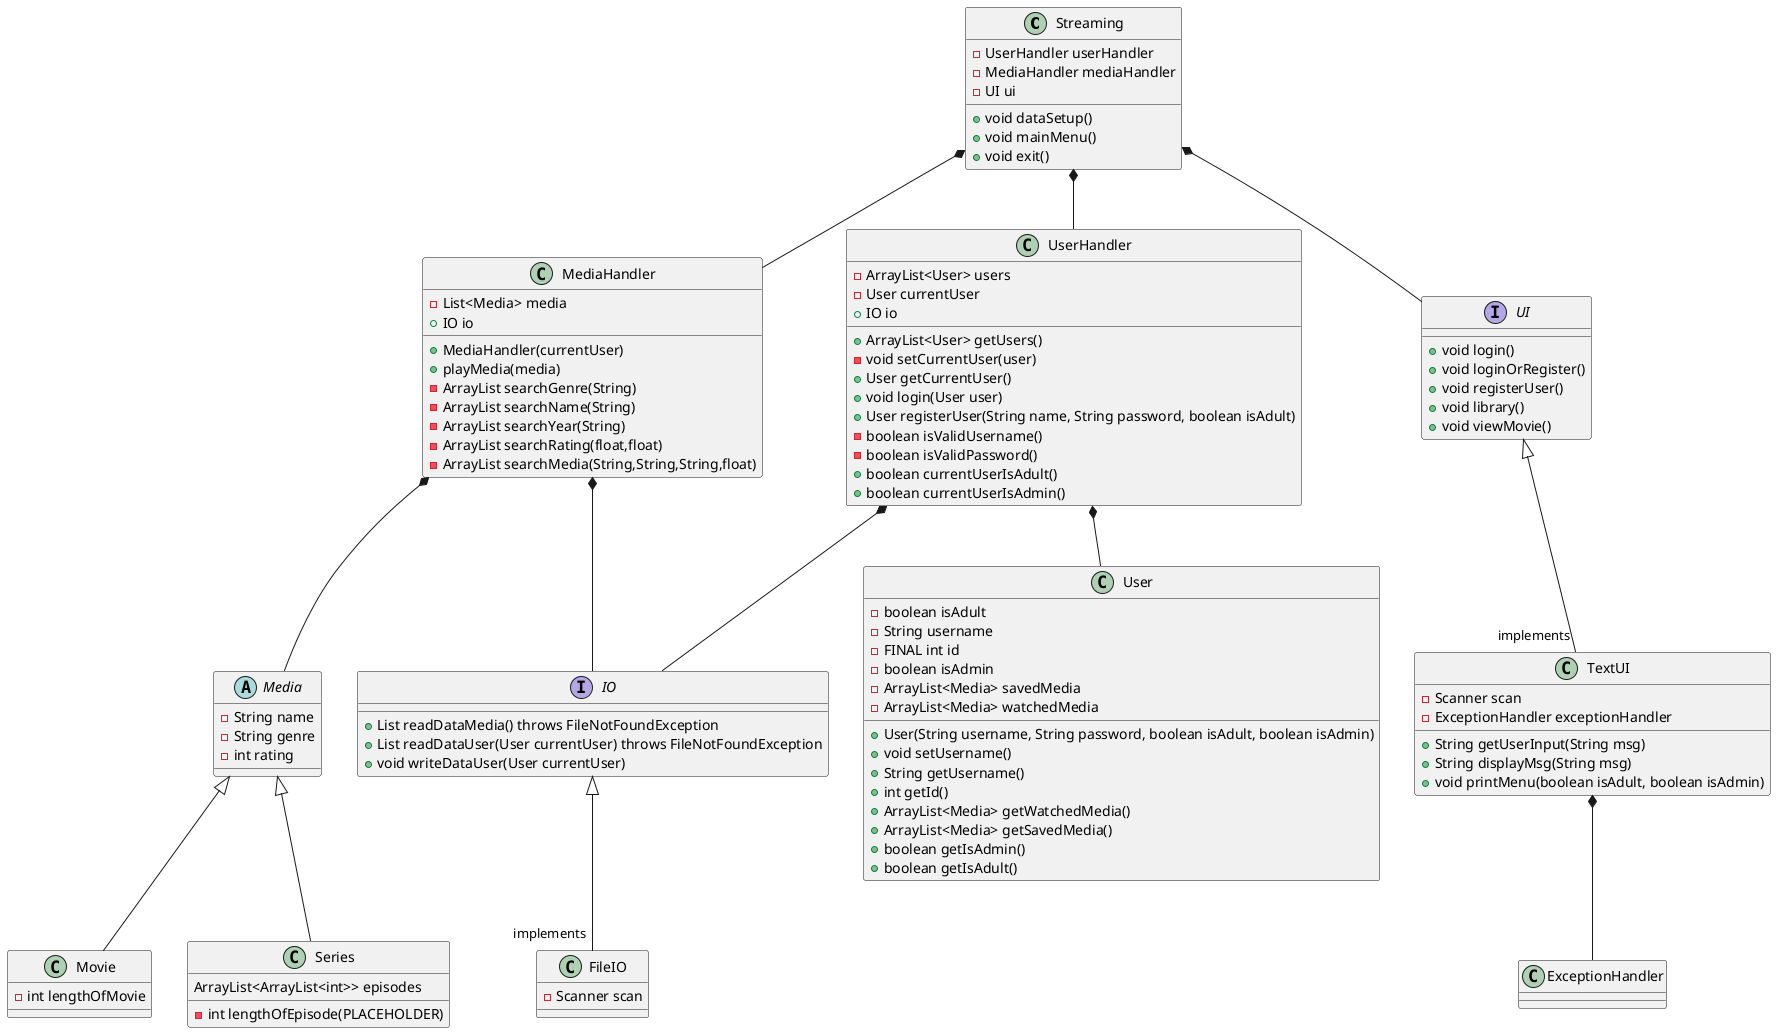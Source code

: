 @startuml
'https://plantuml.com/class-diagram

class Streaming
class MediaHandler
abstract class Media
class Movie
class Series
class UserHandler
class FileIO
interface IO
interface UI
class TextUI
class ExceptionHandler
class User



Streaming *-- UserHandler
UserHandler *-- User
Streaming *-- MediaHandler
MediaHandler *-- Media
Media <|--  Movie
Media <|--  Series

IO <|-- "implements" FileIO
UI <|-- "implements" TextUI
TextUI *-- ExceptionHandler
UserHandler *-- IO
MediaHandler *-- IO
'''Streaming *-- IO
Streaming *-- UI

UserHandler : + ArrayList<User> getUsers()
UserHandler : - void setCurrentUser(user)
UserHandler : + User getCurrentUser()
UserHandler : - ArrayList<User> users
UserHandler : - User currentUser
UserHandler : + void login(User user)
UserHandler : + User registerUser(String name, String password, boolean isAdult)
UserHandler : - boolean isValidUsername()
UserHandler : - boolean isValidPassword()
UserHandler : + boolean currentUserIsAdult()
UserHandler : + boolean currentUserIsAdmin()
UserHandler : + IO io

User : - boolean isAdult
User : - String username
User : - FINAL int id
User : - boolean isAdmin
User : - ArrayList<Media> savedMedia
User : - ArrayList<Media> watchedMedia
User : + User(String username, String password, boolean isAdult, boolean isAdmin)
User : + void setUsername()
User : + String getUsername()
User : + int getId()
User : + ArrayList<Media> getWatchedMedia()
User : + ArrayList<Media> getSavedMedia()
User : + boolean getIsAdmin()
User : + boolean getIsAdult()

MediaHandler : +MediaHandler(currentUser)
MediaHandler : - List<Media> media
MediaHandler : + playMedia(media)
MediaHandler : + IO io


Streaming : - UserHandler userHandler
Streaming : - MediaHandler mediaHandler
Streaming : - UI ui
'''Streaming : - IO io
Streaming : + void dataSetup()
Streaming : + void mainMenu()
Streaming : + void exit()

TextUI : - Scanner scan
TextUI : + String getUserInput(String msg)
TextUI : + String displayMsg(String msg)
TextUI : + void printMenu(boolean isAdult, boolean isAdmin)
TextUI : - ExceptionHandler exceptionHandler


IO : + List readDataMedia() throws FileNotFoundException
IO : + List readDataUser(User currentUser) throws FileNotFoundException
IO : + void writeDataUser(User currentUser)

UI : + void login()
UI : + void loginOrRegister()
UI : + void registerUser()
UI : + void library()
UI : + void viewMovie()

FileIO : - Scanner scan


MediaHandler : - ArrayList searchGenre(String)
MediaHandler : - ArrayList searchName(String)
MediaHandler : - ArrayList searchYear(String)
MediaHandler : - ArrayList searchRating(float,float)
MediaHandler : - ArrayList searchMedia(String,String,String,float)

Media : - String name
Media : - String genre
Media : - int rating

Series : ArrayList<ArrayList<int>> episodes

Movie : - int lengthOfMovie

Series : - int lengthOfEpisode(PLACEHOLDER)



@enduml